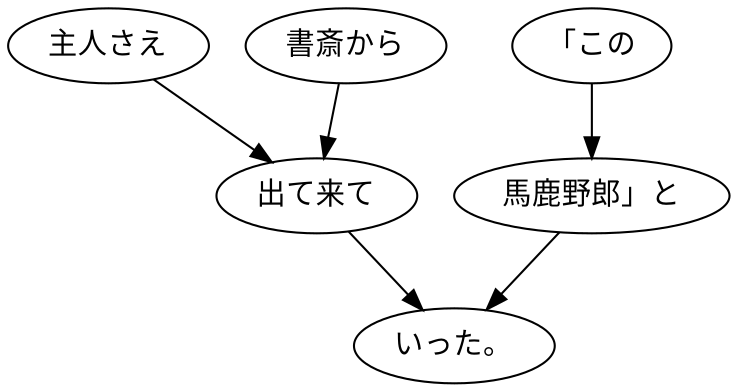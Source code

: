 digraph graph632 {
	node0 [label="主人さえ"];
	node1 [label="書斎から"];
	node2 [label="出て来て"];
	node3 [label="「この"];
	node4 [label="馬鹿野郎」と"];
	node5 [label="いった。"];
	node0 -> node2;
	node1 -> node2;
	node2 -> node5;
	node3 -> node4;
	node4 -> node5;
}
